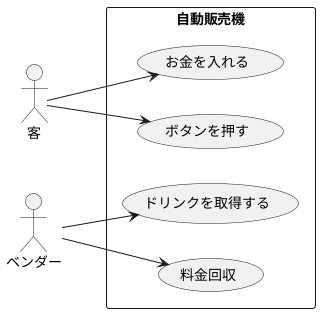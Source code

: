@startuml 演習6-4-2

left to right direction
actor 客 as "客"
actor ベンダー as "ベンダー"

rectangle 自動販売機 {
  usecase "お金を入れる" as 入金
  usecase "ボタンを押す" as ボタン押下
  usecase "ドリンクを取得する" as ドリンク取得
  usecase "料金回収" as 料金回収
  
  客 --> 入金
  客 --> ボタン押下
  ベンダー --> 料金回収
  ベンダー --> ドリンク取得
}

@enduml
